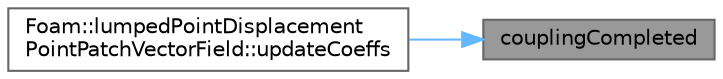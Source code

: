 digraph "couplingCompleted"
{
 // LATEX_PDF_SIZE
  bgcolor="transparent";
  edge [fontname=Helvetica,fontsize=10,labelfontname=Helvetica,labelfontsize=10];
  node [fontname=Helvetica,fontsize=10,shape=box,height=0.2,width=0.4];
  rankdir="RL";
  Node1 [id="Node000001",label="couplingCompleted",height=0.2,width=0.4,color="gray40", fillcolor="grey60", style="filled", fontcolor="black",tooltip=" "];
  Node1 -> Node2 [id="edge1_Node000001_Node000002",dir="back",color="steelblue1",style="solid",tooltip=" "];
  Node2 [id="Node000002",label="Foam::lumpedPointDisplacement\lPointPatchVectorField::updateCoeffs",height=0.2,width=0.4,color="grey40", fillcolor="white", style="filled",URL="$classFoam_1_1lumpedPointDisplacementPointPatchVectorField.html#a7e24eafac629d3733181cd942d4c902f",tooltip=" "];
}
